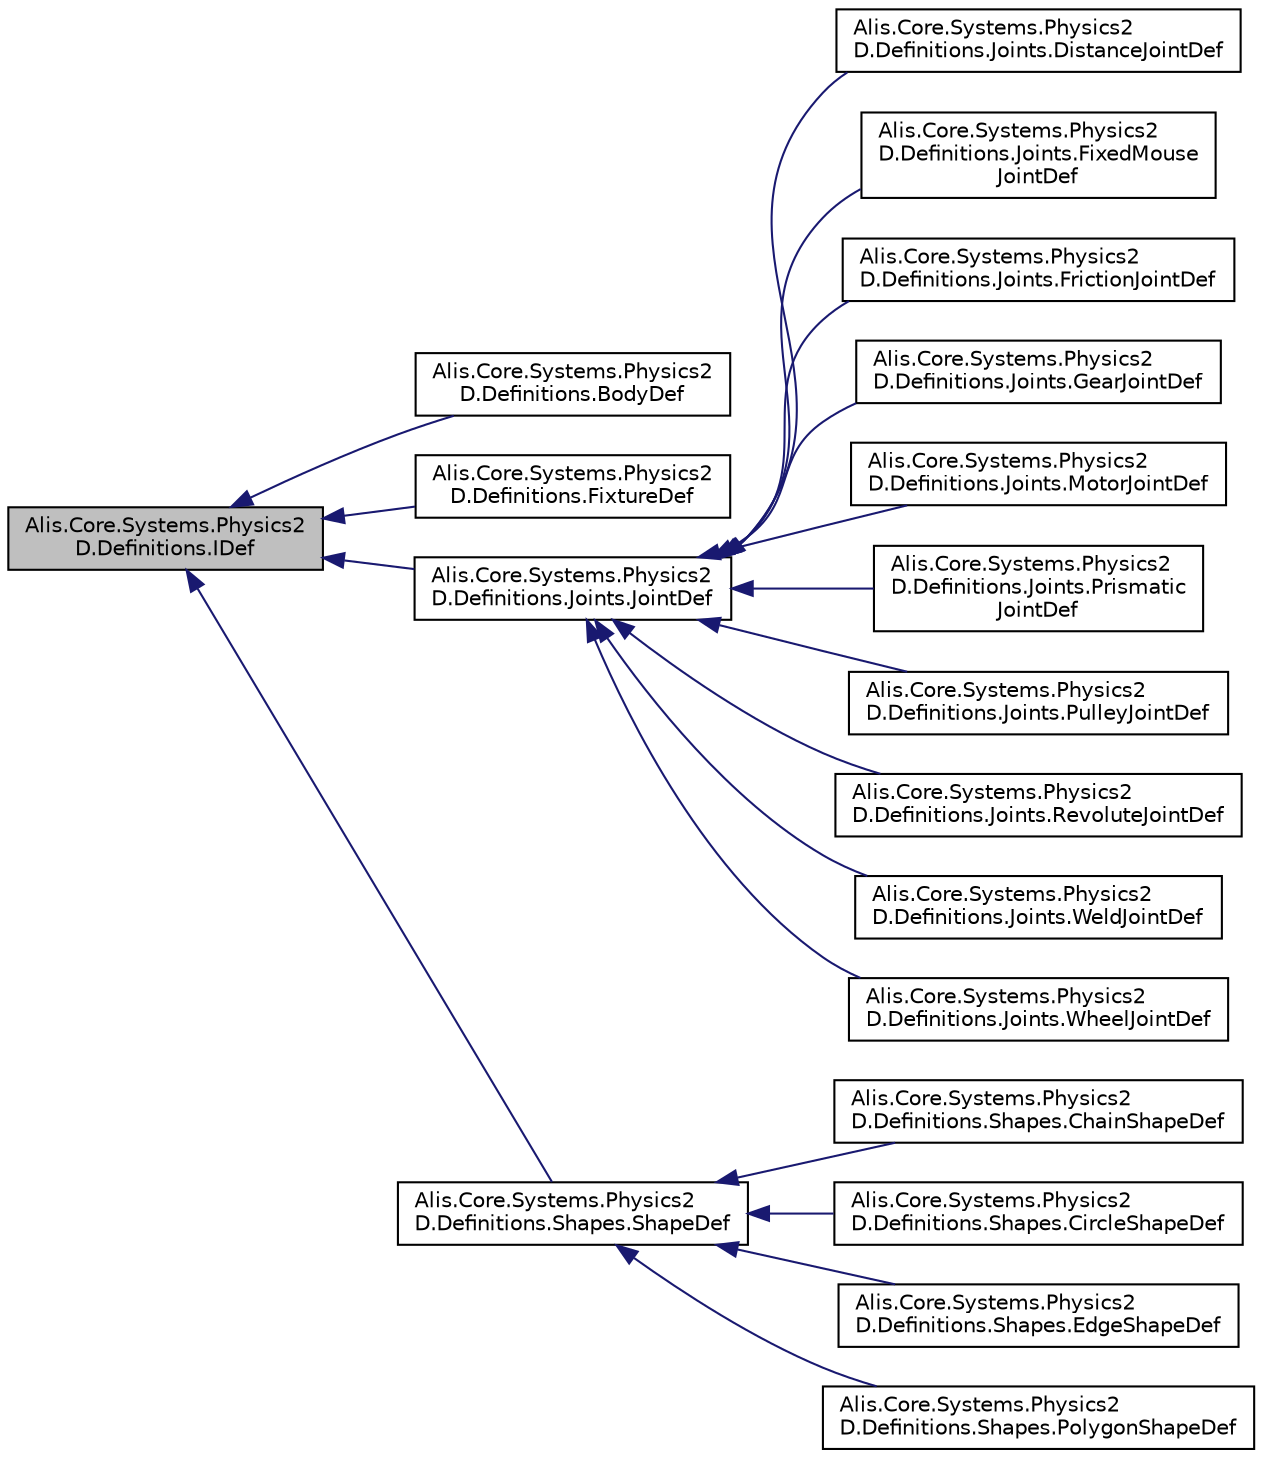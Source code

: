 digraph "Alis.Core.Systems.Physics2D.Definitions.IDef"
{
 // LATEX_PDF_SIZE
  edge [fontname="Helvetica",fontsize="10",labelfontname="Helvetica",labelfontsize="10"];
  node [fontname="Helvetica",fontsize="10",shape=record];
  rankdir="LR";
  Node1 [label="Alis.Core.Systems.Physics2\lD.Definitions.IDef",height=0.2,width=0.4,color="black", fillcolor="grey75", style="filled", fontcolor="black",tooltip="The def interface"];
  Node1 -> Node2 [dir="back",color="midnightblue",fontsize="10",style="solid",fontname="Helvetica"];
  Node2 [label="Alis.Core.Systems.Physics2\lD.Definitions.BodyDef",height=0.2,width=0.4,color="black", fillcolor="white", style="filled",URL="$class_alis_1_1_core_1_1_systems_1_1_physics2_d_1_1_definitions_1_1_body_def.html",tooltip="The body def class"];
  Node1 -> Node3 [dir="back",color="midnightblue",fontsize="10",style="solid",fontname="Helvetica"];
  Node3 [label="Alis.Core.Systems.Physics2\lD.Definitions.FixtureDef",height=0.2,width=0.4,color="black", fillcolor="white", style="filled",URL="$class_alis_1_1_core_1_1_systems_1_1_physics2_d_1_1_definitions_1_1_fixture_def.html",tooltip="The fixture def class"];
  Node1 -> Node4 [dir="back",color="midnightblue",fontsize="10",style="solid",fontname="Helvetica"];
  Node4 [label="Alis.Core.Systems.Physics2\lD.Definitions.Joints.JointDef",height=0.2,width=0.4,color="black", fillcolor="white", style="filled",URL="$class_alis_1_1_core_1_1_systems_1_1_physics2_d_1_1_definitions_1_1_joints_1_1_joint_def.html",tooltip="The joint def class"];
  Node4 -> Node5 [dir="back",color="midnightblue",fontsize="10",style="solid",fontname="Helvetica"];
  Node5 [label="Alis.Core.Systems.Physics2\lD.Definitions.Joints.DistanceJointDef",height=0.2,width=0.4,color="black", fillcolor="white", style="filled",URL="$class_alis_1_1_core_1_1_systems_1_1_physics2_d_1_1_definitions_1_1_joints_1_1_distance_joint_def.html",tooltip="Distance joint definition. This requires defining an anchor point on both bodies and the non-zero len..."];
  Node4 -> Node6 [dir="back",color="midnightblue",fontsize="10",style="solid",fontname="Helvetica"];
  Node6 [label="Alis.Core.Systems.Physics2\lD.Definitions.Joints.FixedMouse\lJointDef",height=0.2,width=0.4,color="black", fillcolor="white", style="filled",URL="$class_alis_1_1_core_1_1_systems_1_1_physics2_d_1_1_definitions_1_1_joints_1_1_fixed_mouse_joint_def.html",tooltip="Mouse joint definition. This requires a world target point, tuning parameters, and the time step."];
  Node4 -> Node7 [dir="back",color="midnightblue",fontsize="10",style="solid",fontname="Helvetica"];
  Node7 [label="Alis.Core.Systems.Physics2\lD.Definitions.Joints.FrictionJointDef",height=0.2,width=0.4,color="black", fillcolor="white", style="filled",URL="$class_alis_1_1_core_1_1_systems_1_1_physics2_d_1_1_definitions_1_1_joints_1_1_friction_joint_def.html",tooltip="The friction joint def class"];
  Node4 -> Node8 [dir="back",color="midnightblue",fontsize="10",style="solid",fontname="Helvetica"];
  Node8 [label="Alis.Core.Systems.Physics2\lD.Definitions.Joints.GearJointDef",height=0.2,width=0.4,color="black", fillcolor="white", style="filled",URL="$class_alis_1_1_core_1_1_systems_1_1_physics2_d_1_1_definitions_1_1_joints_1_1_gear_joint_def.html",tooltip="The gear joint def class"];
  Node4 -> Node9 [dir="back",color="midnightblue",fontsize="10",style="solid",fontname="Helvetica"];
  Node9 [label="Alis.Core.Systems.Physics2\lD.Definitions.Joints.MotorJointDef",height=0.2,width=0.4,color="black", fillcolor="white", style="filled",URL="$class_alis_1_1_core_1_1_systems_1_1_physics2_d_1_1_definitions_1_1_joints_1_1_motor_joint_def.html",tooltip="The motor joint def class"];
  Node4 -> Node10 [dir="back",color="midnightblue",fontsize="10",style="solid",fontname="Helvetica"];
  Node10 [label="Alis.Core.Systems.Physics2\lD.Definitions.Joints.Prismatic\lJointDef",height=0.2,width=0.4,color="black", fillcolor="white", style="filled",URL="$class_alis_1_1_core_1_1_systems_1_1_physics2_d_1_1_definitions_1_1_joints_1_1_prismatic_joint_def.html",tooltip="Prismatic joint definition. This requires defining a line of motion using an axis and an anchor point..."];
  Node4 -> Node11 [dir="back",color="midnightblue",fontsize="10",style="solid",fontname="Helvetica"];
  Node11 [label="Alis.Core.Systems.Physics2\lD.Definitions.Joints.PulleyJointDef",height=0.2,width=0.4,color="black", fillcolor="white", style="filled",URL="$class_alis_1_1_core_1_1_systems_1_1_physics2_d_1_1_definitions_1_1_joints_1_1_pulley_joint_def.html",tooltip="Pulley joint definition. This requires two ground anchors, two dynamic body anchor points,..."];
  Node4 -> Node12 [dir="back",color="midnightblue",fontsize="10",style="solid",fontname="Helvetica"];
  Node12 [label="Alis.Core.Systems.Physics2\lD.Definitions.Joints.RevoluteJointDef",height=0.2,width=0.4,color="black", fillcolor="white", style="filled",URL="$class_alis_1_1_core_1_1_systems_1_1_physics2_d_1_1_definitions_1_1_joints_1_1_revolute_joint_def.html",tooltip="Revolute joint definition. This requires defining an anchor point where the bodies are joined...."];
  Node4 -> Node13 [dir="back",color="midnightblue",fontsize="10",style="solid",fontname="Helvetica"];
  Node13 [label="Alis.Core.Systems.Physics2\lD.Definitions.Joints.WeldJointDef",height=0.2,width=0.4,color="black", fillcolor="white", style="filled",URL="$class_alis_1_1_core_1_1_systems_1_1_physics2_d_1_1_definitions_1_1_joints_1_1_weld_joint_def.html",tooltip="Weld joint definition. You need to specify local anchor points where they are attached and the relati..."];
  Node4 -> Node14 [dir="back",color="midnightblue",fontsize="10",style="solid",fontname="Helvetica"];
  Node14 [label="Alis.Core.Systems.Physics2\lD.Definitions.Joints.WheelJointDef",height=0.2,width=0.4,color="black", fillcolor="white", style="filled",URL="$class_alis_1_1_core_1_1_systems_1_1_physics2_d_1_1_definitions_1_1_joints_1_1_wheel_joint_def.html",tooltip="Wheel joint definition. This requires defining a line of motion using an axis and an anchor point...."];
  Node1 -> Node15 [dir="back",color="midnightblue",fontsize="10",style="solid",fontname="Helvetica"];
  Node15 [label="Alis.Core.Systems.Physics2\lD.Definitions.Shapes.ShapeDef",height=0.2,width=0.4,color="black", fillcolor="white", style="filled",URL="$class_alis_1_1_core_1_1_systems_1_1_physics2_d_1_1_definitions_1_1_shapes_1_1_shape_def.html",tooltip="The shape def class"];
  Node15 -> Node16 [dir="back",color="midnightblue",fontsize="10",style="solid",fontname="Helvetica"];
  Node16 [label="Alis.Core.Systems.Physics2\lD.Definitions.Shapes.ChainShapeDef",height=0.2,width=0.4,color="black", fillcolor="white", style="filled",URL="$class_alis_1_1_core_1_1_systems_1_1_physics2_d_1_1_definitions_1_1_shapes_1_1_chain_shape_def.html",tooltip="A chain shape is a free form sequence of line segments. The chain has two-sided collision,..."];
  Node15 -> Node17 [dir="back",color="midnightblue",fontsize="10",style="solid",fontname="Helvetica"];
  Node17 [label="Alis.Core.Systems.Physics2\lD.Definitions.Shapes.CircleShapeDef",height=0.2,width=0.4,color="black", fillcolor="white", style="filled",URL="$class_alis_1_1_core_1_1_systems_1_1_physics2_d_1_1_definitions_1_1_shapes_1_1_circle_shape_def.html",tooltip="The circle shape def class"];
  Node15 -> Node18 [dir="back",color="midnightblue",fontsize="10",style="solid",fontname="Helvetica"];
  Node18 [label="Alis.Core.Systems.Physics2\lD.Definitions.Shapes.EdgeShapeDef",height=0.2,width=0.4,color="black", fillcolor="white", style="filled",URL="$class_alis_1_1_core_1_1_systems_1_1_physics2_d_1_1_definitions_1_1_shapes_1_1_edge_shape_def.html",tooltip="A line segment (edge) shape. These can be connected in chains or loops to other edge shapes...."];
  Node15 -> Node19 [dir="back",color="midnightblue",fontsize="10",style="solid",fontname="Helvetica"];
  Node19 [label="Alis.Core.Systems.Physics2\lD.Definitions.Shapes.PolygonShapeDef",height=0.2,width=0.4,color="black", fillcolor="white", style="filled",URL="$class_alis_1_1_core_1_1_systems_1_1_physics2_d_1_1_definitions_1_1_shapes_1_1_polygon_shape_def.html",tooltip="The polygon shape def class"];
}
